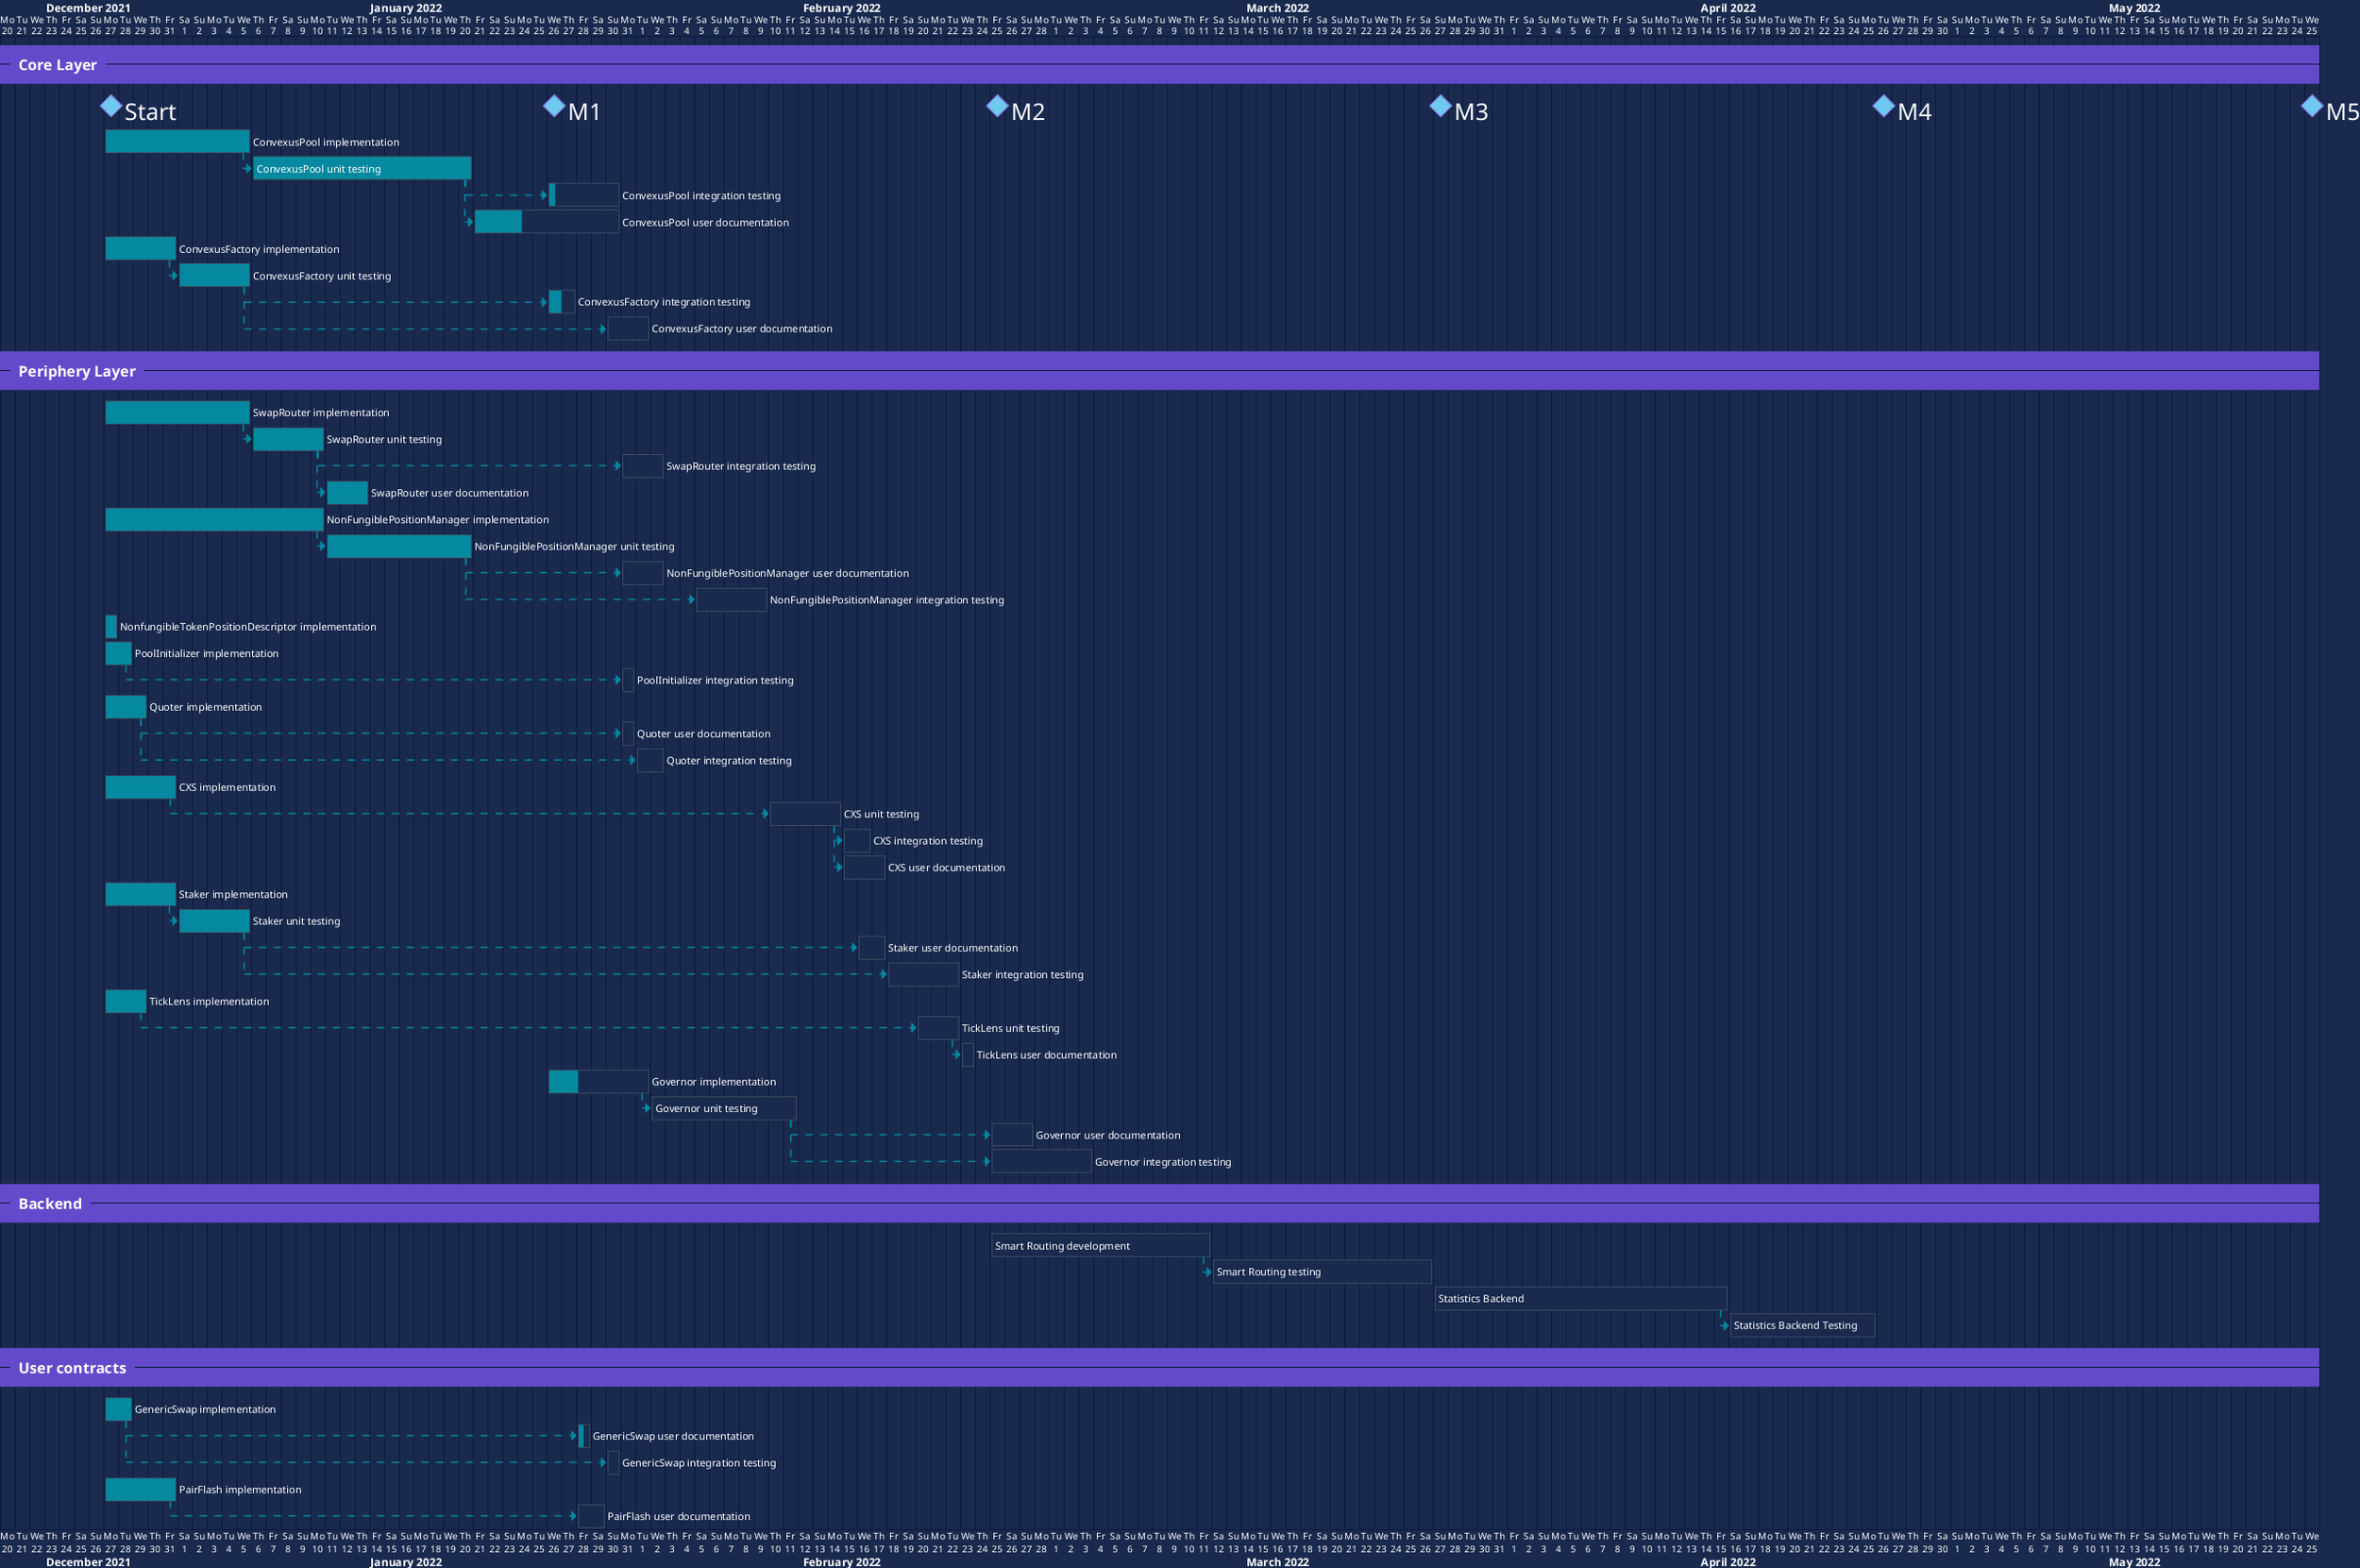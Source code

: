 @startgantt Convexus AMM implementation progress

Project starts the 20th of december 2021

<style>
ganttDiagram {
	FontColor White
	BackGroundColor #192a4e
	LineColor #091a3e

	task {
		Padding 5
		BackGroundColor #0589a0
		LineColor #394a5e
		ArrowColor #644aca
	}

	arrow {
		LineColor #0589a0
		LineStyle 8.0; 13.0
		LineThickness 3.0
	}

	separator {
		BackgroundColor #644aca
		LineStyle 8.0; 3.0
		LineColor #644aca
		LineThickness 1.0
		FontSize 16
		FontStyle bold
		Margin 10
		Padding 10
	}

	milestone {
		FontSize 25
		BackGroundColor #6ec9ee
		LineColor #9474f0
	}
}
</style>

-- Core Layer --

[Start] happens on 2021-12-27
[M1] happens on 2022-01-26 and displays on same row as [Start]
[M2] happens on 2022-02-25 and displays on same row as [Start]
[M3] happens on 2022-03-27 and displays on same row as [Start]
[M4] happens on 2022-04-26 and displays on same row as [Start]
[M5] happens on 2022-05-25 and displays on same row as [Start]

' --- Pool --- 
[ConvexusPool implementation] lasts 10 days
[ConvexusPool implementation] is 100% completed
[ConvexusPool implementation] starts at 2021-12-27

[ConvexusPool unit testing] lasts 15 days
[ConvexusPool unit testing] starts at [ConvexusPool implementation]'s end
[ConvexusPool unit testing] is 100% completed

[ConvexusPool integration testing] lasts 5 days
[ConvexusPool integration testing] starts at [ConvexusPool unit testing]'s end
[ConvexusPool integration testing] starts at 2022-01-26
[ConvexusPool integration testing] is 10% completed

[ConvexusPool user documentation] lasts 10 days
[ConvexusPool user documentation] starts at [ConvexusPool unit testing]'s end
[ConvexusPool user documentation] is 33% completed

' --- Factory ---
[ConvexusFactory implementation] lasts 5 days
[ConvexusFactory implementation] is 100% completed
[ConvexusFactory implementation] starts at 2021-12-27

[ConvexusFactory unit testing] lasts 5 days
[ConvexusFactory unit testing] starts at [ConvexusFactory implementation]'s end
[ConvexusFactory unit testing] is 100% completed

[ConvexusFactory integration testing] lasts 2 days
[ConvexusFactory integration testing] starts at [ConvexusFactory unit testing]'s end
[ConvexusFactory integration testing] starts at 2022-01-26
[ConvexusFactory integration testing] is 50% completed

[ConvexusFactory user documentation] lasts 3 days
[ConvexusFactory user documentation] starts at [ConvexusFactory unit testing]'s end
[ConvexusFactory user documentation] starts at 2022-01-30
[ConvexusFactory user documentation] is 0% completed


-- Periphery Layer --

' --- SwapRouter --- 
[SwapRouter implementation] lasts 10 days
[SwapRouter implementation] is 100% completed
[SwapRouter implementation] starts at 2021-12-27

[SwapRouter unit testing] lasts 5 days
[SwapRouter unit testing] starts at [SwapRouter implementation]'s end
[SwapRouter unit testing] is 100% completed

[SwapRouter integration testing] lasts 3 days
[SwapRouter integration testing] starts at [SwapRouter unit testing]'s end
[SwapRouter integration testing] starts at 2022-01-31
[SwapRouter integration testing] is 0% completed

[SwapRouter user documentation] lasts 3 days
[SwapRouter user documentation] starts at [SwapRouter unit testing]'s end
[SwapRouter user documentation] is 100% completed


' --- NonFungiblePositionManager --- 
[NonFungiblePositionManager implementation] lasts 15 days
[NonFungiblePositionManager implementation] is 100% completed
[NonFungiblePositionManager implementation] starts at 2021-12-27

[NonFungiblePositionManager unit testing] lasts 10 days
[NonFungiblePositionManager unit testing] starts at [NonFungiblePositionManager implementation]'s end
[NonFungiblePositionManager unit testing] is 100% completed

[NonFungiblePositionManager user documentation] lasts 3 days
[NonFungiblePositionManager user documentation] starts after [NonFungiblePositionManager unit testing]'s end
[NonFungiblePositionManager user documentation] starts at 2022-01-31
[NonFungiblePositionManager user documentation] is 0% completed

[NonFungiblePositionManager integration testing] lasts 5 days
[NonFungiblePositionManager integration testing] starts after [NonFungiblePositionManager unit testing]'s end
[NonFungiblePositionManager integration testing] starts at 2022-02-05
[NonFungiblePositionManager integration testing] is 0% completed


' --- NonfungibleTokenPositionDescriptor --- 
[NonfungibleTokenPositionDescriptor implementation] lasts 1 days
[NonfungibleTokenPositionDescriptor implementation] is 100% completed
[NonfungibleTokenPositionDescriptor implementation] starts at 2021-12-27


' --- PoolInitializer --- 
[PoolInitializer implementation] lasts 2 days
[PoolInitializer implementation] is 100% completed
[PoolInitializer implementation] starts at 2021-12-27

[PoolInitializer integration testing] lasts 1 days
[PoolInitializer integration testing] starts at [PoolInitializer implementation]'s end
[PoolInitializer integration testing] starts at 2022-01-31
[PoolInitializer integration testing] is 0% completed

' --- Quoter --- 
[Quoter implementation] lasts 3 days
[Quoter implementation] is 100% completed
[Quoter implementation] starts at 2021-12-27

[Quoter user documentation] lasts 1 days
[Quoter user documentation] starts at [Quoter implementation]'s end
[Quoter user documentation] starts at 2022-01-31
[Quoter user documentation] is 0% completed

[Quoter integration testing] lasts 2 days
[Quoter integration testing] starts at [Quoter implementation]'s end
[Quoter integration testing] starts at 2022-02-01
[Quoter integration testing] is 0% completed

' --- CXS --- 
[CXS implementation] lasts 5 days
[CXS implementation] is 100% completed
[CXS implementation] starts at 2021-12-27

[CXS unit testing] lasts 5 days
[CXS unit testing] starts at [CXS implementation]'s end
[CXS unit testing] starts at 2022-02-10
[CXS unit testing] is 0% completed

[CXS integration testing] lasts 2 days
[CXS integration testing] starts at [CXS unit testing]'s end
[CXS integration testing] is 0% completed

[CXS user documentation] lasts 3 days
[CXS user documentation] starts at [CXS unit testing]'s end
[CXS user documentation] is 0% completed


' --- Staker --- 
[Staker implementation] lasts 5 days
[Staker implementation] is 100% completed
[Staker implementation] starts at 2021-12-27

[Staker unit testing] lasts 5 days
[Staker unit testing] starts at [Staker implementation]'s end
[Staker unit testing] is 100% completed

[Staker user documentation] lasts 2 days
[Staker user documentation] starts at [Staker unit testing]'s end
[Staker user documentation] starts at 2022-02-16
[Staker user documentation] is 0% completed

[Staker integration testing] lasts 5 days
[Staker integration testing] starts at [Staker unit testing]'s end
[Staker integration testing] starts at 2022-02-18
[Staker integration testing] is 0% completed

' --- TickLens --- 
[TickLens implementation] lasts 3 days
[TickLens implementation] is 100% completed
[TickLens implementation] starts at 2021-12-27

[TickLens unit testing] lasts 3 days
[TickLens unit testing] starts at [TickLens implementation]'s end
[TickLens unit testing] starts at 2022-02-20
[TickLens unit testing] is 0% completed

[TickLens user documentation] lasts 1 days
[TickLens user documentation] starts at [TickLens unit testing]'s end
[TickLens user documentation] is 0% completed


' --- Governor --- 
[Governor implementation] lasts 7 days
[Governor implementation] is 30% completed
[Governor implementation] starts at 2022-01-26

[Governor unit testing] lasts 10 days
[Governor unit testing] starts at [Governor implementation]'s end
[Governor unit testing] is 0% completed

[Governor user documentation] lasts 3 days
[Governor user documentation] starts at [Governor unit testing]'s end
[Governor user documentation] starts at 2022-02-25
[Governor user documentation] is 0% completed

[Governor integration testing] lasts 7 days
[Governor integration testing] starts at [Governor unit testing]'s end
[Governor integration testing] starts at 2022-02-25
[Governor integration testing] is 0% completed


-- Backend --

' --- Smart Routing --- 
[Smart Routing development] lasts 15 days
[Smart Routing development] starts at 2022-02-25
[Smart Routing development] is 0% completed

[Smart Routing testing] lasts 15 days
[Smart Routing testing] starts at [Smart Routing development]'s end
[Smart Routing testing] is 0% completed

' --- Statistics backend --- 
[Statistics Backend] lasts 20 days
[Statistics Backend] starts at 2022-03-27
[Statistics Backend] is 0% completed

[Statistics Backend Testing] lasts 10 days
[Statistics Backend Testing] starts at [Statistics Backend]'s end
[Statistics Backend Testing] is 0% completed


-- User contracts --


' --- GenericSwap --- 
[GenericSwap implementation] lasts 2 days
[GenericSwap implementation] is 100% completed
[GenericSwap implementation] starts at 2021-12-27

[GenericSwap user documentation] lasts 1 days
[GenericSwap user documentation] starts at [GenericSwap implementation]'s end
[GenericSwap user documentation] starts at 2022-01-28
[GenericSwap user documentation] is 50% completed

[GenericSwap integration testing] lasts 1 days
[GenericSwap integration testing] starts at [GenericSwap implementation]'s end
[GenericSwap integration testing] starts at 2022-01-30
[GenericSwap integration testing] is 0% completed


' --- PairFlash --- 
[PairFlash implementation] lasts 5 days
[PairFlash implementation] is 100% completed
[PairFlash implementation] starts at 2021-12-27

[PairFlash user documentation] lasts 2 days
[PairFlash user documentation] starts at [PairFlash implementation]'s end
[PairFlash user documentation] starts at 2022-01-28
[PairFlash user documentation] is 0% completed




@endgantt